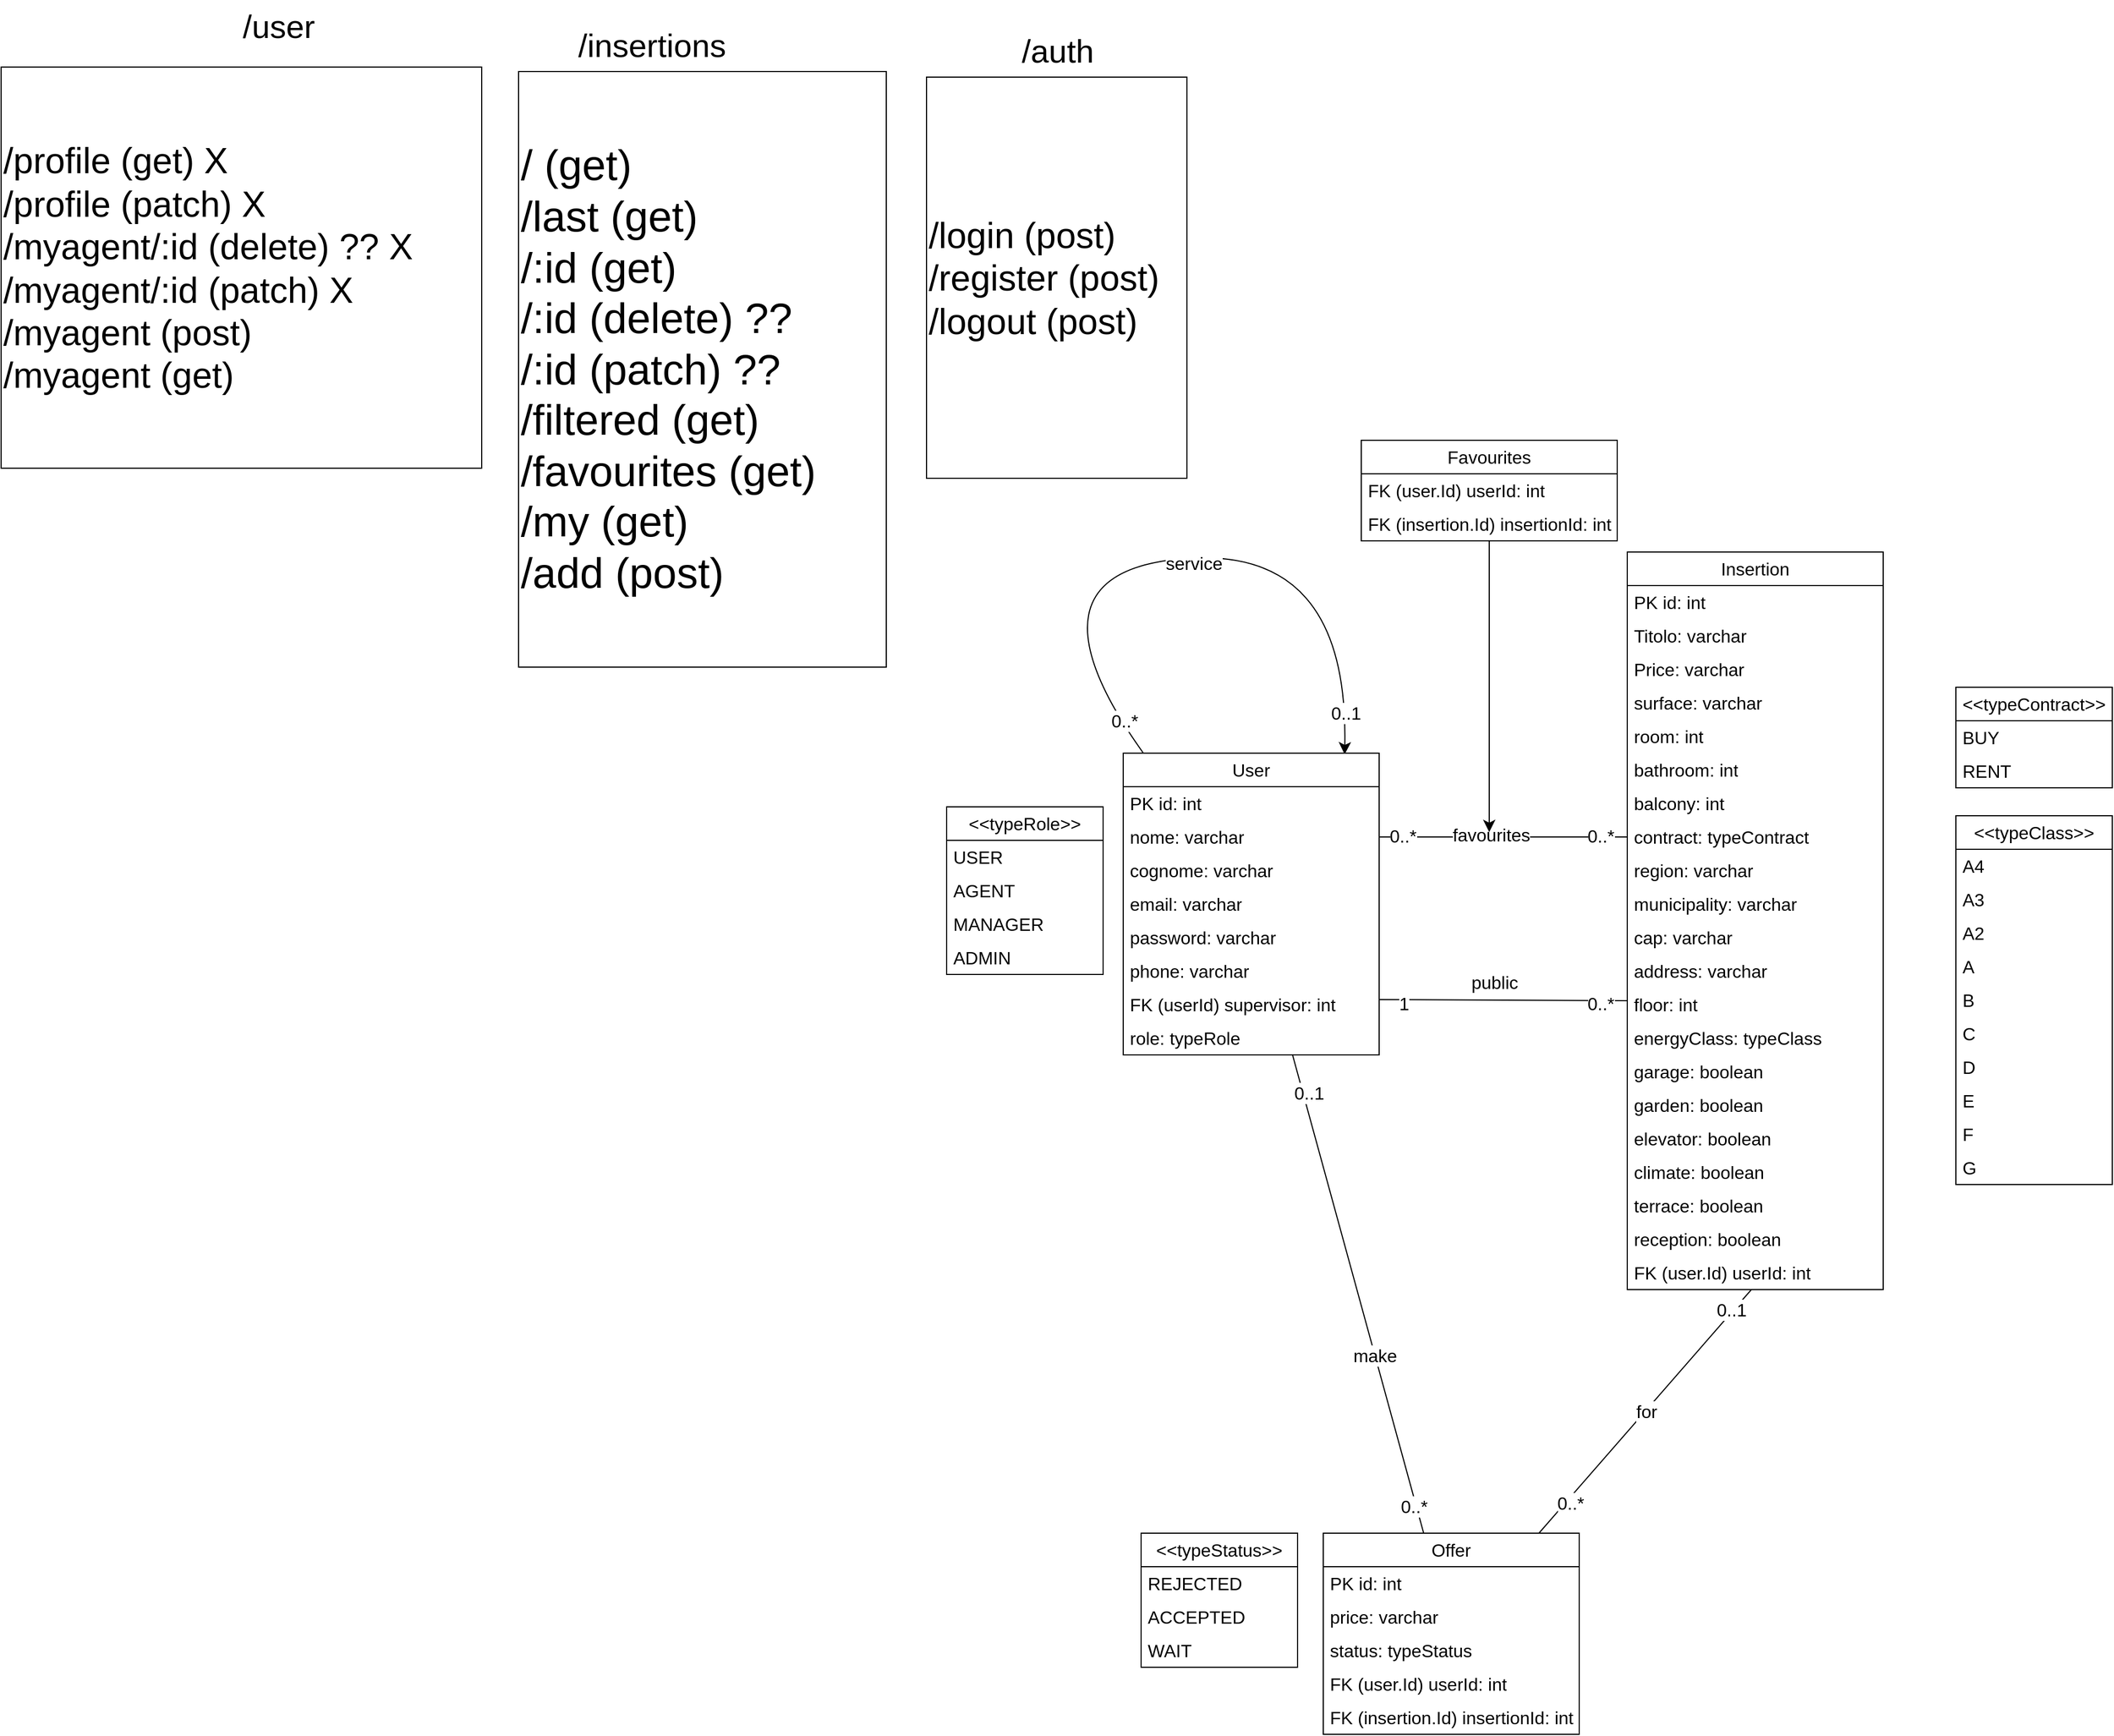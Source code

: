 <mxfile>
    <diagram name="Pagina-1" id="c6jRkGX1jEDNlW_yqz5B">
        <mxGraphModel dx="1911" dy="1148" grid="0" gridSize="10" guides="1" tooltips="1" connect="1" arrows="1" fold="1" page="0" pageScale="1" pageWidth="827" pageHeight="1169" math="0" shadow="0">
            <root>
                <mxCell id="0"/>
                <mxCell id="1" parent="0"/>
                <mxCell id="U9ZhbM71JHAl7KsBuCrY-1" value="&lt;font style=&quot;font-size: 38px;&quot;&gt;/ (get)&lt;br&gt;/last (get)&lt;br&gt;/:id (get)&lt;br&gt;/:id (delete) ??&lt;br&gt;/:id (patch) ??&lt;br&gt;/filtered (get)&lt;br&gt;/favourites (get)&lt;br&gt;/my (get)&lt;br&gt;/add (post)&lt;br&gt;&lt;/font&gt;" style="whiteSpace=wrap;html=1;fontSize=16;align=left;" parent="1" vertex="1">
                    <mxGeometry x="-585" y="-359" width="329" height="533" as="geometry"/>
                </mxCell>
                <mxCell id="U9ZhbM71JHAl7KsBuCrY-4" value="&lt;font style=&quot;font-size: 29px;&quot;&gt;/insertions&lt;/font&gt;" style="text;html=1;align=center;verticalAlign=middle;resizable=0;points=[];autosize=1;strokeColor=none;fillColor=none;fontSize=16;" parent="1" vertex="1">
                    <mxGeometry x="-541" y="-406" width="150" height="47" as="geometry"/>
                </mxCell>
                <mxCell id="U9ZhbM71JHAl7KsBuCrY-5" value="&lt;font style=&quot;font-size: 32px;&quot;&gt;/login (post)&lt;br&gt;/register (post)&lt;br&gt;/logout (post)&lt;br&gt;&lt;/font&gt;" style="whiteSpace=wrap;html=1;fontSize=16;align=left;" parent="1" vertex="1">
                    <mxGeometry x="-220" y="-354" width="233" height="359" as="geometry"/>
                </mxCell>
                <mxCell id="U9ZhbM71JHAl7KsBuCrY-6" value="&lt;font style=&quot;font-size: 29px;&quot;&gt;/auth&lt;/font&gt;" style="text;html=1;align=center;verticalAlign=middle;resizable=0;points=[];autosize=1;strokeColor=none;fillColor=none;fontSize=16;" parent="1" vertex="1">
                    <mxGeometry x="-145" y="-401" width="83" height="47" as="geometry"/>
                </mxCell>
                <mxCell id="U9ZhbM71JHAl7KsBuCrY-9" value="&lt;font style=&quot;font-size: 32px;&quot;&gt;/profile (get) X&lt;br&gt;/profile (patch) X&lt;br&gt;/myagent/:id (delete) ?? X&amp;nbsp;&lt;br&gt;/myagent/:id (patch) X&lt;br&gt;/myagent (post)&amp;nbsp;&lt;br&gt;/myagent (get)&amp;nbsp;&lt;br&gt;&lt;/font&gt;" style="whiteSpace=wrap;html=1;fontSize=16;align=left;" parent="1" vertex="1">
                    <mxGeometry x="-1048" y="-363" width="430" height="359" as="geometry"/>
                </mxCell>
                <mxCell id="U9ZhbM71JHAl7KsBuCrY-10" value="&lt;font style=&quot;font-size: 29px;&quot;&gt;/user&lt;/font&gt;" style="text;html=1;align=center;verticalAlign=middle;resizable=0;points=[];autosize=1;strokeColor=none;fillColor=none;fontSize=16;" parent="1" vertex="1">
                    <mxGeometry x="-841" y="-423" width="82" height="47" as="geometry"/>
                </mxCell>
                <mxCell id="8ELUwXnnia37SiXyfouz-78" style="edgeStyle=none;curved=1;rounded=0;orthogonalLoop=1;jettySize=auto;html=1;fontSize=12;startSize=8;endSize=8;endArrow=none;endFill=0;" parent="1" source="8ELUwXnnia37SiXyfouz-2" target="8ELUwXnnia37SiXyfouz-65" edge="1">
                    <mxGeometry relative="1" as="geometry"/>
                </mxCell>
                <mxCell id="8ELUwXnnia37SiXyfouz-79" value="make" style="edgeLabel;html=1;align=center;verticalAlign=middle;resizable=0;points=[];fontSize=16;" parent="8ELUwXnnia37SiXyfouz-78" vertex="1" connectable="0">
                    <mxGeometry x="0.286" y="4" relative="1" as="geometry">
                        <mxPoint x="-6" y="-6" as="offset"/>
                    </mxGeometry>
                </mxCell>
                <mxCell id="8ELUwXnnia37SiXyfouz-80" value="0..*" style="edgeLabel;html=1;align=center;verticalAlign=middle;resizable=0;points=[];fontSize=16;" parent="8ELUwXnnia37SiXyfouz-78" vertex="1" connectable="0">
                    <mxGeometry x="0.884" y="-2" relative="1" as="geometry">
                        <mxPoint as="offset"/>
                    </mxGeometry>
                </mxCell>
                <mxCell id="8ELUwXnnia37SiXyfouz-81" value="0..1" style="edgeLabel;html=1;align=center;verticalAlign=middle;resizable=0;points=[];fontSize=16;" parent="8ELUwXnnia37SiXyfouz-78" vertex="1" connectable="0">
                    <mxGeometry x="-0.836" y="5" relative="1" as="geometry">
                        <mxPoint as="offset"/>
                    </mxGeometry>
                </mxCell>
                <mxCell id="8ELUwXnnia37SiXyfouz-86" style="edgeStyle=none;curved=1;rounded=0;orthogonalLoop=1;jettySize=auto;html=1;fontSize=12;startSize=8;endSize=8;entryX=0.865;entryY=0.004;entryDx=0;entryDy=0;entryPerimeter=0;" parent="1" source="8ELUwXnnia37SiXyfouz-2" target="8ELUwXnnia37SiXyfouz-2" edge="1">
                    <mxGeometry relative="1" as="geometry">
                        <mxPoint x="137" y="205" as="targetPoint"/>
                        <Array as="points">
                            <mxPoint x="-141" y="90"/>
                            <mxPoint x="158" y="64"/>
                        </Array>
                    </mxGeometry>
                </mxCell>
                <mxCell id="8ELUwXnnia37SiXyfouz-87" value="service" style="edgeLabel;html=1;align=center;verticalAlign=middle;resizable=0;points=[];fontSize=16;" parent="8ELUwXnnia37SiXyfouz-86" vertex="1" connectable="0">
                    <mxGeometry x="0.043" y="-5" relative="1" as="geometry">
                        <mxPoint as="offset"/>
                    </mxGeometry>
                </mxCell>
                <mxCell id="8ELUwXnnia37SiXyfouz-88" value="0..*" style="edgeLabel;html=1;align=center;verticalAlign=middle;resizable=0;points=[];fontSize=16;" parent="8ELUwXnnia37SiXyfouz-86" vertex="1" connectable="0">
                    <mxGeometry x="-0.901" y="-3" relative="1" as="geometry">
                        <mxPoint as="offset"/>
                    </mxGeometry>
                </mxCell>
                <mxCell id="8ELUwXnnia37SiXyfouz-89" value="0..1" style="edgeLabel;html=1;align=center;verticalAlign=middle;resizable=0;points=[];fontSize=16;" parent="8ELUwXnnia37SiXyfouz-86" vertex="1" connectable="0">
                    <mxGeometry x="0.89" relative="1" as="geometry">
                        <mxPoint as="offset"/>
                    </mxGeometry>
                </mxCell>
                <mxCell id="8ELUwXnnia37SiXyfouz-2" value="User" style="swimlane;fontStyle=0;childLayout=stackLayout;horizontal=1;startSize=30;horizontalStack=0;resizeParent=1;resizeParentMax=0;resizeLast=0;collapsible=1;marginBottom=0;whiteSpace=wrap;html=1;fontSize=16;" parent="1" vertex="1">
                    <mxGeometry x="-44" y="251" width="229" height="270" as="geometry"/>
                </mxCell>
                <mxCell id="8ELUwXnnia37SiXyfouz-3" value="PK id: int" style="text;strokeColor=none;fillColor=none;align=left;verticalAlign=middle;spacingLeft=4;spacingRight=4;overflow=hidden;points=[[0,0.5],[1,0.5]];portConstraint=eastwest;rotatable=0;whiteSpace=wrap;html=1;fontSize=16;" parent="8ELUwXnnia37SiXyfouz-2" vertex="1">
                    <mxGeometry y="30" width="229" height="30" as="geometry"/>
                </mxCell>
                <mxCell id="8ELUwXnnia37SiXyfouz-4" value="nome: varchar" style="text;strokeColor=none;fillColor=none;align=left;verticalAlign=middle;spacingLeft=4;spacingRight=4;overflow=hidden;points=[[0,0.5],[1,0.5]];portConstraint=eastwest;rotatable=0;whiteSpace=wrap;html=1;fontSize=16;" parent="8ELUwXnnia37SiXyfouz-2" vertex="1">
                    <mxGeometry y="60" width="229" height="30" as="geometry"/>
                </mxCell>
                <mxCell id="8ELUwXnnia37SiXyfouz-5" value="cognome: varchar" style="text;strokeColor=none;fillColor=none;align=left;verticalAlign=middle;spacingLeft=4;spacingRight=4;overflow=hidden;points=[[0,0.5],[1,0.5]];portConstraint=eastwest;rotatable=0;whiteSpace=wrap;html=1;fontSize=16;" parent="8ELUwXnnia37SiXyfouz-2" vertex="1">
                    <mxGeometry y="90" width="229" height="30" as="geometry"/>
                </mxCell>
                <mxCell id="8ELUwXnnia37SiXyfouz-6" value="email: varchar" style="text;strokeColor=none;fillColor=none;align=left;verticalAlign=middle;spacingLeft=4;spacingRight=4;overflow=hidden;points=[[0,0.5],[1,0.5]];portConstraint=eastwest;rotatable=0;whiteSpace=wrap;html=1;fontSize=16;" parent="8ELUwXnnia37SiXyfouz-2" vertex="1">
                    <mxGeometry y="120" width="229" height="30" as="geometry"/>
                </mxCell>
                <mxCell id="8ELUwXnnia37SiXyfouz-9" value="password: varchar" style="text;strokeColor=none;fillColor=none;align=left;verticalAlign=middle;spacingLeft=4;spacingRight=4;overflow=hidden;points=[[0,0.5],[1,0.5]];portConstraint=eastwest;rotatable=0;whiteSpace=wrap;html=1;fontSize=16;" parent="8ELUwXnnia37SiXyfouz-2" vertex="1">
                    <mxGeometry y="150" width="229" height="30" as="geometry"/>
                </mxCell>
                <mxCell id="8ELUwXnnia37SiXyfouz-8" value="phone: varchar" style="text;strokeColor=none;fillColor=none;align=left;verticalAlign=middle;spacingLeft=4;spacingRight=4;overflow=hidden;points=[[0,0.5],[1,0.5]];portConstraint=eastwest;rotatable=0;whiteSpace=wrap;html=1;fontSize=16;" parent="8ELUwXnnia37SiXyfouz-2" vertex="1">
                    <mxGeometry y="180" width="229" height="30" as="geometry"/>
                </mxCell>
                <mxCell id="XrH2NWIvPiLDvxj8mNZp-12" value="FK (userId) supervisor: int" style="text;strokeColor=none;fillColor=none;align=left;verticalAlign=middle;spacingLeft=4;spacingRight=4;overflow=hidden;points=[[0,0.5],[1,0.5]];portConstraint=eastwest;rotatable=0;whiteSpace=wrap;html=1;fontSize=16;" parent="8ELUwXnnia37SiXyfouz-2" vertex="1">
                    <mxGeometry y="210" width="229" height="30" as="geometry"/>
                </mxCell>
                <mxCell id="8ELUwXnnia37SiXyfouz-7" value="role: typeRole" style="text;strokeColor=none;fillColor=none;align=left;verticalAlign=middle;spacingLeft=4;spacingRight=4;overflow=hidden;points=[[0,0.5],[1,0.5]];portConstraint=eastwest;rotatable=0;whiteSpace=wrap;html=1;fontSize=16;" parent="8ELUwXnnia37SiXyfouz-2" vertex="1">
                    <mxGeometry y="240" width="229" height="30" as="geometry"/>
                </mxCell>
                <mxCell id="8ELUwXnnia37SiXyfouz-10" value="&amp;lt;&amp;lt;typeRole&amp;gt;&amp;gt;" style="swimlane;fontStyle=0;childLayout=stackLayout;horizontal=1;startSize=30;horizontalStack=0;resizeParent=1;resizeParentMax=0;resizeLast=0;collapsible=1;marginBottom=0;whiteSpace=wrap;html=1;fontSize=16;" parent="1" vertex="1">
                    <mxGeometry x="-202" y="299" width="140" height="150" as="geometry"/>
                </mxCell>
                <mxCell id="8ELUwXnnia37SiXyfouz-11" value="USER" style="text;strokeColor=none;fillColor=none;align=left;verticalAlign=middle;spacingLeft=4;spacingRight=4;overflow=hidden;points=[[0,0.5],[1,0.5]];portConstraint=eastwest;rotatable=0;whiteSpace=wrap;html=1;fontSize=16;" parent="8ELUwXnnia37SiXyfouz-10" vertex="1">
                    <mxGeometry y="30" width="140" height="30" as="geometry"/>
                </mxCell>
                <mxCell id="8ELUwXnnia37SiXyfouz-12" value="AGENT" style="text;strokeColor=none;fillColor=none;align=left;verticalAlign=middle;spacingLeft=4;spacingRight=4;overflow=hidden;points=[[0,0.5],[1,0.5]];portConstraint=eastwest;rotatable=0;whiteSpace=wrap;html=1;fontSize=16;" parent="8ELUwXnnia37SiXyfouz-10" vertex="1">
                    <mxGeometry y="60" width="140" height="30" as="geometry"/>
                </mxCell>
                <mxCell id="8ELUwXnnia37SiXyfouz-13" value="MANAGER" style="text;strokeColor=none;fillColor=none;align=left;verticalAlign=middle;spacingLeft=4;spacingRight=4;overflow=hidden;points=[[0,0.5],[1,0.5]];portConstraint=eastwest;rotatable=0;whiteSpace=wrap;html=1;fontSize=16;" parent="8ELUwXnnia37SiXyfouz-10" vertex="1">
                    <mxGeometry y="90" width="140" height="30" as="geometry"/>
                </mxCell>
                <mxCell id="8ELUwXnnia37SiXyfouz-14" value="ADMIN" style="text;strokeColor=none;fillColor=none;align=left;verticalAlign=middle;spacingLeft=4;spacingRight=4;overflow=hidden;points=[[0,0.5],[1,0.5]];portConstraint=eastwest;rotatable=0;whiteSpace=wrap;html=1;fontSize=16;" parent="8ELUwXnnia37SiXyfouz-10" vertex="1">
                    <mxGeometry y="120" width="140" height="30" as="geometry"/>
                </mxCell>
                <mxCell id="8ELUwXnnia37SiXyfouz-15" value="Insertion" style="swimlane;fontStyle=0;childLayout=stackLayout;horizontal=1;startSize=30;horizontalStack=0;resizeParent=1;resizeParentMax=0;resizeLast=0;collapsible=1;marginBottom=0;whiteSpace=wrap;html=1;fontSize=16;" parent="1" vertex="1">
                    <mxGeometry x="407" y="71" width="229" height="660" as="geometry"/>
                </mxCell>
                <mxCell id="8ELUwXnnia37SiXyfouz-16" value="PK id: int" style="text;strokeColor=none;fillColor=none;align=left;verticalAlign=middle;spacingLeft=4;spacingRight=4;overflow=hidden;points=[[0,0.5],[1,0.5]];portConstraint=eastwest;rotatable=0;whiteSpace=wrap;html=1;fontSize=16;" parent="8ELUwXnnia37SiXyfouz-15" vertex="1">
                    <mxGeometry y="30" width="229" height="30" as="geometry"/>
                </mxCell>
                <mxCell id="8ELUwXnnia37SiXyfouz-17" value="Titolo: varchar" style="text;strokeColor=none;fillColor=none;align=left;verticalAlign=middle;spacingLeft=4;spacingRight=4;overflow=hidden;points=[[0,0.5],[1,0.5]];portConstraint=eastwest;rotatable=0;whiteSpace=wrap;html=1;fontSize=16;" parent="8ELUwXnnia37SiXyfouz-15" vertex="1">
                    <mxGeometry y="60" width="229" height="30" as="geometry"/>
                </mxCell>
                <mxCell id="8ELUwXnnia37SiXyfouz-18" value="Price: varchar" style="text;strokeColor=none;fillColor=none;align=left;verticalAlign=middle;spacingLeft=4;spacingRight=4;overflow=hidden;points=[[0,0.5],[1,0.5]];portConstraint=eastwest;rotatable=0;whiteSpace=wrap;html=1;fontSize=16;" parent="8ELUwXnnia37SiXyfouz-15" vertex="1">
                    <mxGeometry y="90" width="229" height="30" as="geometry"/>
                </mxCell>
                <mxCell id="8ELUwXnnia37SiXyfouz-19" value="surface: varchar" style="text;strokeColor=none;fillColor=none;align=left;verticalAlign=middle;spacingLeft=4;spacingRight=4;overflow=hidden;points=[[0,0.5],[1,0.5]];portConstraint=eastwest;rotatable=0;whiteSpace=wrap;html=1;fontSize=16;" parent="8ELUwXnnia37SiXyfouz-15" vertex="1">
                    <mxGeometry y="120" width="229" height="30" as="geometry"/>
                </mxCell>
                <mxCell id="8ELUwXnnia37SiXyfouz-20" value="room: int" style="text;strokeColor=none;fillColor=none;align=left;verticalAlign=middle;spacingLeft=4;spacingRight=4;overflow=hidden;points=[[0,0.5],[1,0.5]];portConstraint=eastwest;rotatable=0;whiteSpace=wrap;html=1;fontSize=16;" parent="8ELUwXnnia37SiXyfouz-15" vertex="1">
                    <mxGeometry y="150" width="229" height="30" as="geometry"/>
                </mxCell>
                <mxCell id="8ELUwXnnia37SiXyfouz-21" value="bathroom: int" style="text;strokeColor=none;fillColor=none;align=left;verticalAlign=middle;spacingLeft=4;spacingRight=4;overflow=hidden;points=[[0,0.5],[1,0.5]];portConstraint=eastwest;rotatable=0;whiteSpace=wrap;html=1;fontSize=16;" parent="8ELUwXnnia37SiXyfouz-15" vertex="1">
                    <mxGeometry y="180" width="229" height="30" as="geometry"/>
                </mxCell>
                <mxCell id="8ELUwXnnia37SiXyfouz-22" value="balcony: int" style="text;strokeColor=none;fillColor=none;align=left;verticalAlign=middle;spacingLeft=4;spacingRight=4;overflow=hidden;points=[[0,0.5],[1,0.5]];portConstraint=eastwest;rotatable=0;whiteSpace=wrap;html=1;fontSize=16;" parent="8ELUwXnnia37SiXyfouz-15" vertex="1">
                    <mxGeometry y="210" width="229" height="30" as="geometry"/>
                </mxCell>
                <mxCell id="8ELUwXnnia37SiXyfouz-23" value="contract: typeContract" style="text;strokeColor=none;fillColor=none;align=left;verticalAlign=middle;spacingLeft=4;spacingRight=4;overflow=hidden;points=[[0,0.5],[1,0.5]];portConstraint=eastwest;rotatable=0;whiteSpace=wrap;html=1;fontSize=16;" parent="8ELUwXnnia37SiXyfouz-15" vertex="1">
                    <mxGeometry y="240" width="229" height="30" as="geometry"/>
                </mxCell>
                <mxCell id="8ELUwXnnia37SiXyfouz-29" value="region: varchar" style="text;strokeColor=none;fillColor=none;align=left;verticalAlign=middle;spacingLeft=4;spacingRight=4;overflow=hidden;points=[[0,0.5],[1,0.5]];portConstraint=eastwest;rotatable=0;whiteSpace=wrap;html=1;fontSize=16;" parent="8ELUwXnnia37SiXyfouz-15" vertex="1">
                    <mxGeometry y="270" width="229" height="30" as="geometry"/>
                </mxCell>
                <mxCell id="8ELUwXnnia37SiXyfouz-30" value="municipality: varchar" style="text;strokeColor=none;fillColor=none;align=left;verticalAlign=middle;spacingLeft=4;spacingRight=4;overflow=hidden;points=[[0,0.5],[1,0.5]];portConstraint=eastwest;rotatable=0;whiteSpace=wrap;html=1;fontSize=16;" parent="8ELUwXnnia37SiXyfouz-15" vertex="1">
                    <mxGeometry y="300" width="229" height="30" as="geometry"/>
                </mxCell>
                <mxCell id="8ELUwXnnia37SiXyfouz-31" value="cap: varchar" style="text;strokeColor=none;fillColor=none;align=left;verticalAlign=middle;spacingLeft=4;spacingRight=4;overflow=hidden;points=[[0,0.5],[1,0.5]];portConstraint=eastwest;rotatable=0;whiteSpace=wrap;html=1;fontSize=16;" parent="8ELUwXnnia37SiXyfouz-15" vertex="1">
                    <mxGeometry y="330" width="229" height="30" as="geometry"/>
                </mxCell>
                <mxCell id="8ELUwXnnia37SiXyfouz-32" value="address: varchar" style="text;strokeColor=none;fillColor=none;align=left;verticalAlign=middle;spacingLeft=4;spacingRight=4;overflow=hidden;points=[[0,0.5],[1,0.5]];portConstraint=eastwest;rotatable=0;whiteSpace=wrap;html=1;fontSize=16;" parent="8ELUwXnnia37SiXyfouz-15" vertex="1">
                    <mxGeometry y="360" width="229" height="30" as="geometry"/>
                </mxCell>
                <mxCell id="8ELUwXnnia37SiXyfouz-33" value="floor: int" style="text;strokeColor=none;fillColor=none;align=left;verticalAlign=middle;spacingLeft=4;spacingRight=4;overflow=hidden;points=[[0,0.5],[1,0.5]];portConstraint=eastwest;rotatable=0;whiteSpace=wrap;html=1;fontSize=16;" parent="8ELUwXnnia37SiXyfouz-15" vertex="1">
                    <mxGeometry y="390" width="229" height="30" as="geometry"/>
                </mxCell>
                <mxCell id="8ELUwXnnia37SiXyfouz-34" value="energyClass: typeClass" style="text;strokeColor=none;fillColor=none;align=left;verticalAlign=middle;spacingLeft=4;spacingRight=4;overflow=hidden;points=[[0,0.5],[1,0.5]];portConstraint=eastwest;rotatable=0;whiteSpace=wrap;html=1;fontSize=16;" parent="8ELUwXnnia37SiXyfouz-15" vertex="1">
                    <mxGeometry y="420" width="229" height="30" as="geometry"/>
                </mxCell>
                <mxCell id="8ELUwXnnia37SiXyfouz-46" value="garage: boolean" style="text;strokeColor=none;fillColor=none;align=left;verticalAlign=middle;spacingLeft=4;spacingRight=4;overflow=hidden;points=[[0,0.5],[1,0.5]];portConstraint=eastwest;rotatable=0;whiteSpace=wrap;html=1;fontSize=16;" parent="8ELUwXnnia37SiXyfouz-15" vertex="1">
                    <mxGeometry y="450" width="229" height="30" as="geometry"/>
                </mxCell>
                <mxCell id="8ELUwXnnia37SiXyfouz-47" value="garden: boolean" style="text;strokeColor=none;fillColor=none;align=left;verticalAlign=middle;spacingLeft=4;spacingRight=4;overflow=hidden;points=[[0,0.5],[1,0.5]];portConstraint=eastwest;rotatable=0;whiteSpace=wrap;html=1;fontSize=16;" parent="8ELUwXnnia37SiXyfouz-15" vertex="1">
                    <mxGeometry y="480" width="229" height="30" as="geometry"/>
                </mxCell>
                <mxCell id="8ELUwXnnia37SiXyfouz-48" value="elevator: boolean" style="text;strokeColor=none;fillColor=none;align=left;verticalAlign=middle;spacingLeft=4;spacingRight=4;overflow=hidden;points=[[0,0.5],[1,0.5]];portConstraint=eastwest;rotatable=0;whiteSpace=wrap;html=1;fontSize=16;" parent="8ELUwXnnia37SiXyfouz-15" vertex="1">
                    <mxGeometry y="510" width="229" height="30" as="geometry"/>
                </mxCell>
                <mxCell id="8ELUwXnnia37SiXyfouz-49" value="climate: boolean" style="text;strokeColor=none;fillColor=none;align=left;verticalAlign=middle;spacingLeft=4;spacingRight=4;overflow=hidden;points=[[0,0.5],[1,0.5]];portConstraint=eastwest;rotatable=0;whiteSpace=wrap;html=1;fontSize=16;" parent="8ELUwXnnia37SiXyfouz-15" vertex="1">
                    <mxGeometry y="540" width="229" height="30" as="geometry"/>
                </mxCell>
                <mxCell id="8ELUwXnnia37SiXyfouz-50" value="terrace: boolean" style="text;strokeColor=none;fillColor=none;align=left;verticalAlign=middle;spacingLeft=4;spacingRight=4;overflow=hidden;points=[[0,0.5],[1,0.5]];portConstraint=eastwest;rotatable=0;whiteSpace=wrap;html=1;fontSize=16;" parent="8ELUwXnnia37SiXyfouz-15" vertex="1">
                    <mxGeometry y="570" width="229" height="30" as="geometry"/>
                </mxCell>
                <mxCell id="8ELUwXnnia37SiXyfouz-51" value="reception: boolean" style="text;strokeColor=none;fillColor=none;align=left;verticalAlign=middle;spacingLeft=4;spacingRight=4;overflow=hidden;points=[[0,0.5],[1,0.5]];portConstraint=eastwest;rotatable=0;whiteSpace=wrap;html=1;fontSize=16;" parent="8ELUwXnnia37SiXyfouz-15" vertex="1">
                    <mxGeometry y="600" width="229" height="30" as="geometry"/>
                </mxCell>
                <mxCell id="XrH2NWIvPiLDvxj8mNZp-1" value="FK (user.Id) userId: int" style="text;strokeColor=none;fillColor=none;align=left;verticalAlign=middle;spacingLeft=4;spacingRight=4;overflow=hidden;points=[[0,0.5],[1,0.5]];portConstraint=eastwest;rotatable=0;whiteSpace=wrap;html=1;fontSize=16;" parent="8ELUwXnnia37SiXyfouz-15" vertex="1">
                    <mxGeometry y="630" width="229" height="30" as="geometry"/>
                </mxCell>
                <mxCell id="8ELUwXnnia37SiXyfouz-24" value="&amp;lt;&amp;lt;typeContract&amp;gt;&amp;gt;" style="swimlane;fontStyle=0;childLayout=stackLayout;horizontal=1;startSize=30;horizontalStack=0;resizeParent=1;resizeParentMax=0;resizeLast=0;collapsible=1;marginBottom=0;whiteSpace=wrap;html=1;fontSize=16;" parent="1" vertex="1">
                    <mxGeometry x="701" y="192" width="140" height="90" as="geometry"/>
                </mxCell>
                <mxCell id="8ELUwXnnia37SiXyfouz-25" value="BUY" style="text;strokeColor=none;fillColor=none;align=left;verticalAlign=middle;spacingLeft=4;spacingRight=4;overflow=hidden;points=[[0,0.5],[1,0.5]];portConstraint=eastwest;rotatable=0;whiteSpace=wrap;html=1;fontSize=16;" parent="8ELUwXnnia37SiXyfouz-24" vertex="1">
                    <mxGeometry y="30" width="140" height="30" as="geometry"/>
                </mxCell>
                <mxCell id="8ELUwXnnia37SiXyfouz-26" value="RENT" style="text;strokeColor=none;fillColor=none;align=left;verticalAlign=middle;spacingLeft=4;spacingRight=4;overflow=hidden;points=[[0,0.5],[1,0.5]];portConstraint=eastwest;rotatable=0;whiteSpace=wrap;html=1;fontSize=16;" parent="8ELUwXnnia37SiXyfouz-24" vertex="1">
                    <mxGeometry y="60" width="140" height="30" as="geometry"/>
                </mxCell>
                <mxCell id="8ELUwXnnia37SiXyfouz-35" value="&amp;lt;&amp;lt;typeClass&amp;gt;&amp;gt;" style="swimlane;fontStyle=0;childLayout=stackLayout;horizontal=1;startSize=30;horizontalStack=0;resizeParent=1;resizeParentMax=0;resizeLast=0;collapsible=1;marginBottom=0;whiteSpace=wrap;html=1;fontSize=16;" parent="1" vertex="1">
                    <mxGeometry x="701" y="307" width="140" height="330" as="geometry"/>
                </mxCell>
                <mxCell id="8ELUwXnnia37SiXyfouz-45" value="A4" style="text;strokeColor=none;fillColor=none;align=left;verticalAlign=middle;spacingLeft=4;spacingRight=4;overflow=hidden;points=[[0,0.5],[1,0.5]];portConstraint=eastwest;rotatable=0;whiteSpace=wrap;html=1;fontSize=16;" parent="8ELUwXnnia37SiXyfouz-35" vertex="1">
                    <mxGeometry y="30" width="140" height="30" as="geometry"/>
                </mxCell>
                <mxCell id="8ELUwXnnia37SiXyfouz-36" value="A3" style="text;strokeColor=none;fillColor=none;align=left;verticalAlign=middle;spacingLeft=4;spacingRight=4;overflow=hidden;points=[[0,0.5],[1,0.5]];portConstraint=eastwest;rotatable=0;whiteSpace=wrap;html=1;fontSize=16;" parent="8ELUwXnnia37SiXyfouz-35" vertex="1">
                    <mxGeometry y="60" width="140" height="30" as="geometry"/>
                </mxCell>
                <mxCell id="8ELUwXnnia37SiXyfouz-37" value="A2" style="text;strokeColor=none;fillColor=none;align=left;verticalAlign=middle;spacingLeft=4;spacingRight=4;overflow=hidden;points=[[0,0.5],[1,0.5]];portConstraint=eastwest;rotatable=0;whiteSpace=wrap;html=1;fontSize=16;" parent="8ELUwXnnia37SiXyfouz-35" vertex="1">
                    <mxGeometry y="90" width="140" height="30" as="geometry"/>
                </mxCell>
                <mxCell id="8ELUwXnnia37SiXyfouz-38" value="A" style="text;strokeColor=none;fillColor=none;align=left;verticalAlign=middle;spacingLeft=4;spacingRight=4;overflow=hidden;points=[[0,0.5],[1,0.5]];portConstraint=eastwest;rotatable=0;whiteSpace=wrap;html=1;fontSize=16;" parent="8ELUwXnnia37SiXyfouz-35" vertex="1">
                    <mxGeometry y="120" width="140" height="30" as="geometry"/>
                </mxCell>
                <mxCell id="8ELUwXnnia37SiXyfouz-39" value="B" style="text;strokeColor=none;fillColor=none;align=left;verticalAlign=middle;spacingLeft=4;spacingRight=4;overflow=hidden;points=[[0,0.5],[1,0.5]];portConstraint=eastwest;rotatable=0;whiteSpace=wrap;html=1;fontSize=16;" parent="8ELUwXnnia37SiXyfouz-35" vertex="1">
                    <mxGeometry y="150" width="140" height="30" as="geometry"/>
                </mxCell>
                <mxCell id="8ELUwXnnia37SiXyfouz-40" value="C" style="text;strokeColor=none;fillColor=none;align=left;verticalAlign=middle;spacingLeft=4;spacingRight=4;overflow=hidden;points=[[0,0.5],[1,0.5]];portConstraint=eastwest;rotatable=0;whiteSpace=wrap;html=1;fontSize=16;" parent="8ELUwXnnia37SiXyfouz-35" vertex="1">
                    <mxGeometry y="180" width="140" height="30" as="geometry"/>
                </mxCell>
                <mxCell id="8ELUwXnnia37SiXyfouz-41" value="D" style="text;strokeColor=none;fillColor=none;align=left;verticalAlign=middle;spacingLeft=4;spacingRight=4;overflow=hidden;points=[[0,0.5],[1,0.5]];portConstraint=eastwest;rotatable=0;whiteSpace=wrap;html=1;fontSize=16;" parent="8ELUwXnnia37SiXyfouz-35" vertex="1">
                    <mxGeometry y="210" width="140" height="30" as="geometry"/>
                </mxCell>
                <mxCell id="8ELUwXnnia37SiXyfouz-42" value="E" style="text;strokeColor=none;fillColor=none;align=left;verticalAlign=middle;spacingLeft=4;spacingRight=4;overflow=hidden;points=[[0,0.5],[1,0.5]];portConstraint=eastwest;rotatable=0;whiteSpace=wrap;html=1;fontSize=16;" parent="8ELUwXnnia37SiXyfouz-35" vertex="1">
                    <mxGeometry y="240" width="140" height="30" as="geometry"/>
                </mxCell>
                <mxCell id="8ELUwXnnia37SiXyfouz-43" value="F" style="text;strokeColor=none;fillColor=none;align=left;verticalAlign=middle;spacingLeft=4;spacingRight=4;overflow=hidden;points=[[0,0.5],[1,0.5]];portConstraint=eastwest;rotatable=0;whiteSpace=wrap;html=1;fontSize=16;" parent="8ELUwXnnia37SiXyfouz-35" vertex="1">
                    <mxGeometry y="270" width="140" height="30" as="geometry"/>
                </mxCell>
                <mxCell id="8ELUwXnnia37SiXyfouz-44" value="G" style="text;strokeColor=none;fillColor=none;align=left;verticalAlign=middle;spacingLeft=4;spacingRight=4;overflow=hidden;points=[[0,0.5],[1,0.5]];portConstraint=eastwest;rotatable=0;whiteSpace=wrap;html=1;fontSize=16;" parent="8ELUwXnnia37SiXyfouz-35" vertex="1">
                    <mxGeometry y="300" width="140" height="30" as="geometry"/>
                </mxCell>
                <mxCell id="8ELUwXnnia37SiXyfouz-52" style="edgeStyle=none;curved=1;rounded=0;orthogonalLoop=1;jettySize=auto;html=1;entryX=0;entryY=0.05;entryDx=0;entryDy=0;entryPerimeter=0;fontSize=12;startSize=8;endSize=8;endArrow=none;endFill=0;" parent="1" edge="1">
                    <mxGeometry relative="1" as="geometry">
                        <mxPoint x="185" y="471.5" as="sourcePoint"/>
                        <mxPoint x="407" y="472.49" as="targetPoint"/>
                    </mxGeometry>
                </mxCell>
                <mxCell id="8ELUwXnnia37SiXyfouz-53" value="public" style="edgeLabel;html=1;align=center;verticalAlign=middle;resizable=0;points=[];fontSize=16;" parent="8ELUwXnnia37SiXyfouz-52" vertex="1" connectable="0">
                    <mxGeometry x="-0.414" y="-4" relative="1" as="geometry">
                        <mxPoint x="38" y="-20" as="offset"/>
                    </mxGeometry>
                </mxCell>
                <mxCell id="8ELUwXnnia37SiXyfouz-54" value="0..*" style="edgeLabel;html=1;align=center;verticalAlign=middle;resizable=0;points=[];fontSize=16;" parent="8ELUwXnnia37SiXyfouz-52" vertex="1" connectable="0">
                    <mxGeometry x="0.784" y="-2" relative="1" as="geometry">
                        <mxPoint as="offset"/>
                    </mxGeometry>
                </mxCell>
                <mxCell id="8ELUwXnnia37SiXyfouz-55" value="1" style="edgeLabel;html=1;align=center;verticalAlign=middle;resizable=0;points=[];fontSize=16;" parent="8ELUwXnnia37SiXyfouz-52" vertex="1" connectable="0">
                    <mxGeometry x="-0.802" y="-3" relative="1" as="geometry">
                        <mxPoint as="offset"/>
                    </mxGeometry>
                </mxCell>
                <mxCell id="8ELUwXnnia37SiXyfouz-56" style="edgeStyle=none;curved=1;rounded=0;orthogonalLoop=1;jettySize=auto;html=1;entryX=0;entryY=0.5;entryDx=0;entryDy=0;fontSize=12;startSize=8;endSize=8;endArrow=none;endFill=0;" parent="1" edge="1">
                    <mxGeometry relative="1" as="geometry">
                        <mxPoint x="185" y="326" as="sourcePoint"/>
                        <mxPoint x="407" y="326" as="targetPoint"/>
                    </mxGeometry>
                </mxCell>
                <mxCell id="8ELUwXnnia37SiXyfouz-57" value="favourites" style="edgeLabel;html=1;align=center;verticalAlign=middle;resizable=0;points=[];fontSize=16;" parent="8ELUwXnnia37SiXyfouz-56" vertex="1" connectable="0">
                    <mxGeometry x="-0.333" y="-1" relative="1" as="geometry">
                        <mxPoint x="26" y="-3" as="offset"/>
                    </mxGeometry>
                </mxCell>
                <mxCell id="8ELUwXnnia37SiXyfouz-58" value="0..*" style="edgeLabel;html=1;align=center;verticalAlign=middle;resizable=0;points=[];fontSize=16;" parent="8ELUwXnnia37SiXyfouz-56" vertex="1" connectable="0">
                    <mxGeometry x="0.784" y="2" relative="1" as="geometry">
                        <mxPoint y="1" as="offset"/>
                    </mxGeometry>
                </mxCell>
                <mxCell id="8ELUwXnnia37SiXyfouz-59" value="0..*" style="edgeLabel;html=1;align=center;verticalAlign=middle;resizable=0;points=[];fontSize=16;" parent="8ELUwXnnia37SiXyfouz-56" vertex="1" connectable="0">
                    <mxGeometry x="-0.811" y="2" relative="1" as="geometry">
                        <mxPoint y="1" as="offset"/>
                    </mxGeometry>
                </mxCell>
                <mxCell id="8ELUwXnnia37SiXyfouz-82" style="edgeStyle=none;curved=1;rounded=0;orthogonalLoop=1;jettySize=auto;html=1;fontSize=12;startSize=8;endSize=8;endArrow=none;endFill=0;entryX=0.485;entryY=1;entryDx=0;entryDy=0;entryPerimeter=0;" parent="1" source="8ELUwXnnia37SiXyfouz-65" target="XrH2NWIvPiLDvxj8mNZp-1" edge="1">
                    <mxGeometry relative="1" as="geometry"/>
                </mxCell>
                <mxCell id="8ELUwXnnia37SiXyfouz-83" value="for" style="edgeLabel;html=1;align=center;verticalAlign=middle;resizable=0;points=[];fontSize=16;" parent="8ELUwXnnia37SiXyfouz-82" vertex="1" connectable="0">
                    <mxGeometry x="0.166" y="-2" relative="1" as="geometry">
                        <mxPoint x="-16" y="16" as="offset"/>
                    </mxGeometry>
                </mxCell>
                <mxCell id="8ELUwXnnia37SiXyfouz-84" value="0..1" style="edgeLabel;html=1;align=center;verticalAlign=middle;resizable=0;points=[];fontSize=16;" parent="8ELUwXnnia37SiXyfouz-82" vertex="1" connectable="0">
                    <mxGeometry x="0.825" y="2" relative="1" as="geometry">
                        <mxPoint as="offset"/>
                    </mxGeometry>
                </mxCell>
                <mxCell id="8ELUwXnnia37SiXyfouz-85" value="0..*" style="edgeLabel;html=1;align=center;verticalAlign=middle;resizable=0;points=[];fontSize=16;" parent="8ELUwXnnia37SiXyfouz-82" vertex="1" connectable="0">
                    <mxGeometry x="-0.729" y="-3" relative="1" as="geometry">
                        <mxPoint as="offset"/>
                    </mxGeometry>
                </mxCell>
                <mxCell id="8ELUwXnnia37SiXyfouz-65" value="Offer" style="swimlane;fontStyle=0;childLayout=stackLayout;horizontal=1;startSize=30;horizontalStack=0;resizeParent=1;resizeParentMax=0;resizeLast=0;collapsible=1;marginBottom=0;whiteSpace=wrap;html=1;fontSize=16;" parent="1" vertex="1">
                    <mxGeometry x="135" y="949" width="229" height="180" as="geometry"/>
                </mxCell>
                <mxCell id="8ELUwXnnia37SiXyfouz-66" value="PK id: int" style="text;strokeColor=none;fillColor=none;align=left;verticalAlign=middle;spacingLeft=4;spacingRight=4;overflow=hidden;points=[[0,0.5],[1,0.5]];portConstraint=eastwest;rotatable=0;whiteSpace=wrap;html=1;fontSize=16;" parent="8ELUwXnnia37SiXyfouz-65" vertex="1">
                    <mxGeometry y="30" width="229" height="30" as="geometry"/>
                </mxCell>
                <mxCell id="8ELUwXnnia37SiXyfouz-67" value="price: varchar" style="text;strokeColor=none;fillColor=none;align=left;verticalAlign=middle;spacingLeft=4;spacingRight=4;overflow=hidden;points=[[0,0.5],[1,0.5]];portConstraint=eastwest;rotatable=0;whiteSpace=wrap;html=1;fontSize=16;" parent="8ELUwXnnia37SiXyfouz-65" vertex="1">
                    <mxGeometry y="60" width="229" height="30" as="geometry"/>
                </mxCell>
                <mxCell id="8ELUwXnnia37SiXyfouz-68" value="status: typeStatus" style="text;strokeColor=none;fillColor=none;align=left;verticalAlign=middle;spacingLeft=4;spacingRight=4;overflow=hidden;points=[[0,0.5],[1,0.5]];portConstraint=eastwest;rotatable=0;whiteSpace=wrap;html=1;fontSize=16;" parent="8ELUwXnnia37SiXyfouz-65" vertex="1">
                    <mxGeometry y="90" width="229" height="30" as="geometry"/>
                </mxCell>
                <mxCell id="XrH2NWIvPiLDvxj8mNZp-13" value="FK (user.Id) userId: int" style="text;strokeColor=none;fillColor=none;align=left;verticalAlign=middle;spacingLeft=4;spacingRight=4;overflow=hidden;points=[[0,0.5],[1,0.5]];portConstraint=eastwest;rotatable=0;whiteSpace=wrap;html=1;fontSize=16;" parent="8ELUwXnnia37SiXyfouz-65" vertex="1">
                    <mxGeometry y="120" width="229" height="30" as="geometry"/>
                </mxCell>
                <mxCell id="XrH2NWIvPiLDvxj8mNZp-14" value="FK (insertion.Id) insertionId: int" style="text;strokeColor=none;fillColor=none;align=left;verticalAlign=middle;spacingLeft=4;spacingRight=4;overflow=hidden;points=[[0,0.5],[1,0.5]];portConstraint=eastwest;rotatable=0;whiteSpace=wrap;html=1;fontSize=16;" parent="8ELUwXnnia37SiXyfouz-65" vertex="1">
                    <mxGeometry y="150" width="229" height="30" as="geometry"/>
                </mxCell>
                <mxCell id="8ELUwXnnia37SiXyfouz-73" value="&amp;lt;&amp;lt;typeStatus&amp;gt;&amp;gt;" style="swimlane;fontStyle=0;childLayout=stackLayout;horizontal=1;startSize=30;horizontalStack=0;resizeParent=1;resizeParentMax=0;resizeLast=0;collapsible=1;marginBottom=0;whiteSpace=wrap;html=1;fontSize=16;" parent="1" vertex="1">
                    <mxGeometry x="-28" y="949" width="140" height="120" as="geometry"/>
                </mxCell>
                <mxCell id="8ELUwXnnia37SiXyfouz-74" value="REJECTED" style="text;strokeColor=none;fillColor=none;align=left;verticalAlign=middle;spacingLeft=4;spacingRight=4;overflow=hidden;points=[[0,0.5],[1,0.5]];portConstraint=eastwest;rotatable=0;whiteSpace=wrap;html=1;fontSize=16;" parent="8ELUwXnnia37SiXyfouz-73" vertex="1">
                    <mxGeometry y="30" width="140" height="30" as="geometry"/>
                </mxCell>
                <mxCell id="8ELUwXnnia37SiXyfouz-75" value="ACCEPTED" style="text;strokeColor=none;fillColor=none;align=left;verticalAlign=middle;spacingLeft=4;spacingRight=4;overflow=hidden;points=[[0,0.5],[1,0.5]];portConstraint=eastwest;rotatable=0;whiteSpace=wrap;html=1;fontSize=16;" parent="8ELUwXnnia37SiXyfouz-73" vertex="1">
                    <mxGeometry y="60" width="140" height="30" as="geometry"/>
                </mxCell>
                <mxCell id="8ELUwXnnia37SiXyfouz-76" value="WAIT" style="text;strokeColor=none;fillColor=none;align=left;verticalAlign=middle;spacingLeft=4;spacingRight=4;overflow=hidden;points=[[0,0.5],[1,0.5]];portConstraint=eastwest;rotatable=0;whiteSpace=wrap;html=1;fontSize=16;" parent="8ELUwXnnia37SiXyfouz-73" vertex="1">
                    <mxGeometry y="90" width="140" height="30" as="geometry"/>
                </mxCell>
                <mxCell id="XrH2NWIvPiLDvxj8mNZp-15" style="edgeStyle=none;curved=1;rounded=0;orthogonalLoop=1;jettySize=auto;html=1;fontSize=12;startSize=8;endSize=8;" parent="1" source="XrH2NWIvPiLDvxj8mNZp-4" edge="1">
                    <mxGeometry relative="1" as="geometry">
                        <mxPoint x="283.5" y="321.667" as="targetPoint"/>
                    </mxGeometry>
                </mxCell>
                <mxCell id="XrH2NWIvPiLDvxj8mNZp-4" value="Favourites" style="swimlane;fontStyle=0;childLayout=stackLayout;horizontal=1;startSize=30;horizontalStack=0;resizeParent=1;resizeParentMax=0;resizeLast=0;collapsible=1;marginBottom=0;whiteSpace=wrap;html=1;fontSize=16;" parent="1" vertex="1">
                    <mxGeometry x="169" y="-29" width="229" height="90" as="geometry"/>
                </mxCell>
                <mxCell id="XrH2NWIvPiLDvxj8mNZp-5" value="FK (user.Id) userId: int" style="text;strokeColor=none;fillColor=none;align=left;verticalAlign=middle;spacingLeft=4;spacingRight=4;overflow=hidden;points=[[0,0.5],[1,0.5]];portConstraint=eastwest;rotatable=0;whiteSpace=wrap;html=1;fontSize=16;" parent="XrH2NWIvPiLDvxj8mNZp-4" vertex="1">
                    <mxGeometry y="30" width="229" height="30" as="geometry"/>
                </mxCell>
                <mxCell id="XrH2NWIvPiLDvxj8mNZp-11" value="FK (insertion.Id) insertionId: int" style="text;strokeColor=none;fillColor=none;align=left;verticalAlign=middle;spacingLeft=4;spacingRight=4;overflow=hidden;points=[[0,0.5],[1,0.5]];portConstraint=eastwest;rotatable=0;whiteSpace=wrap;html=1;fontSize=16;" parent="XrH2NWIvPiLDvxj8mNZp-4" vertex="1">
                    <mxGeometry y="60" width="229" height="30" as="geometry"/>
                </mxCell>
            </root>
        </mxGraphModel>
    </diagram>
</mxfile>